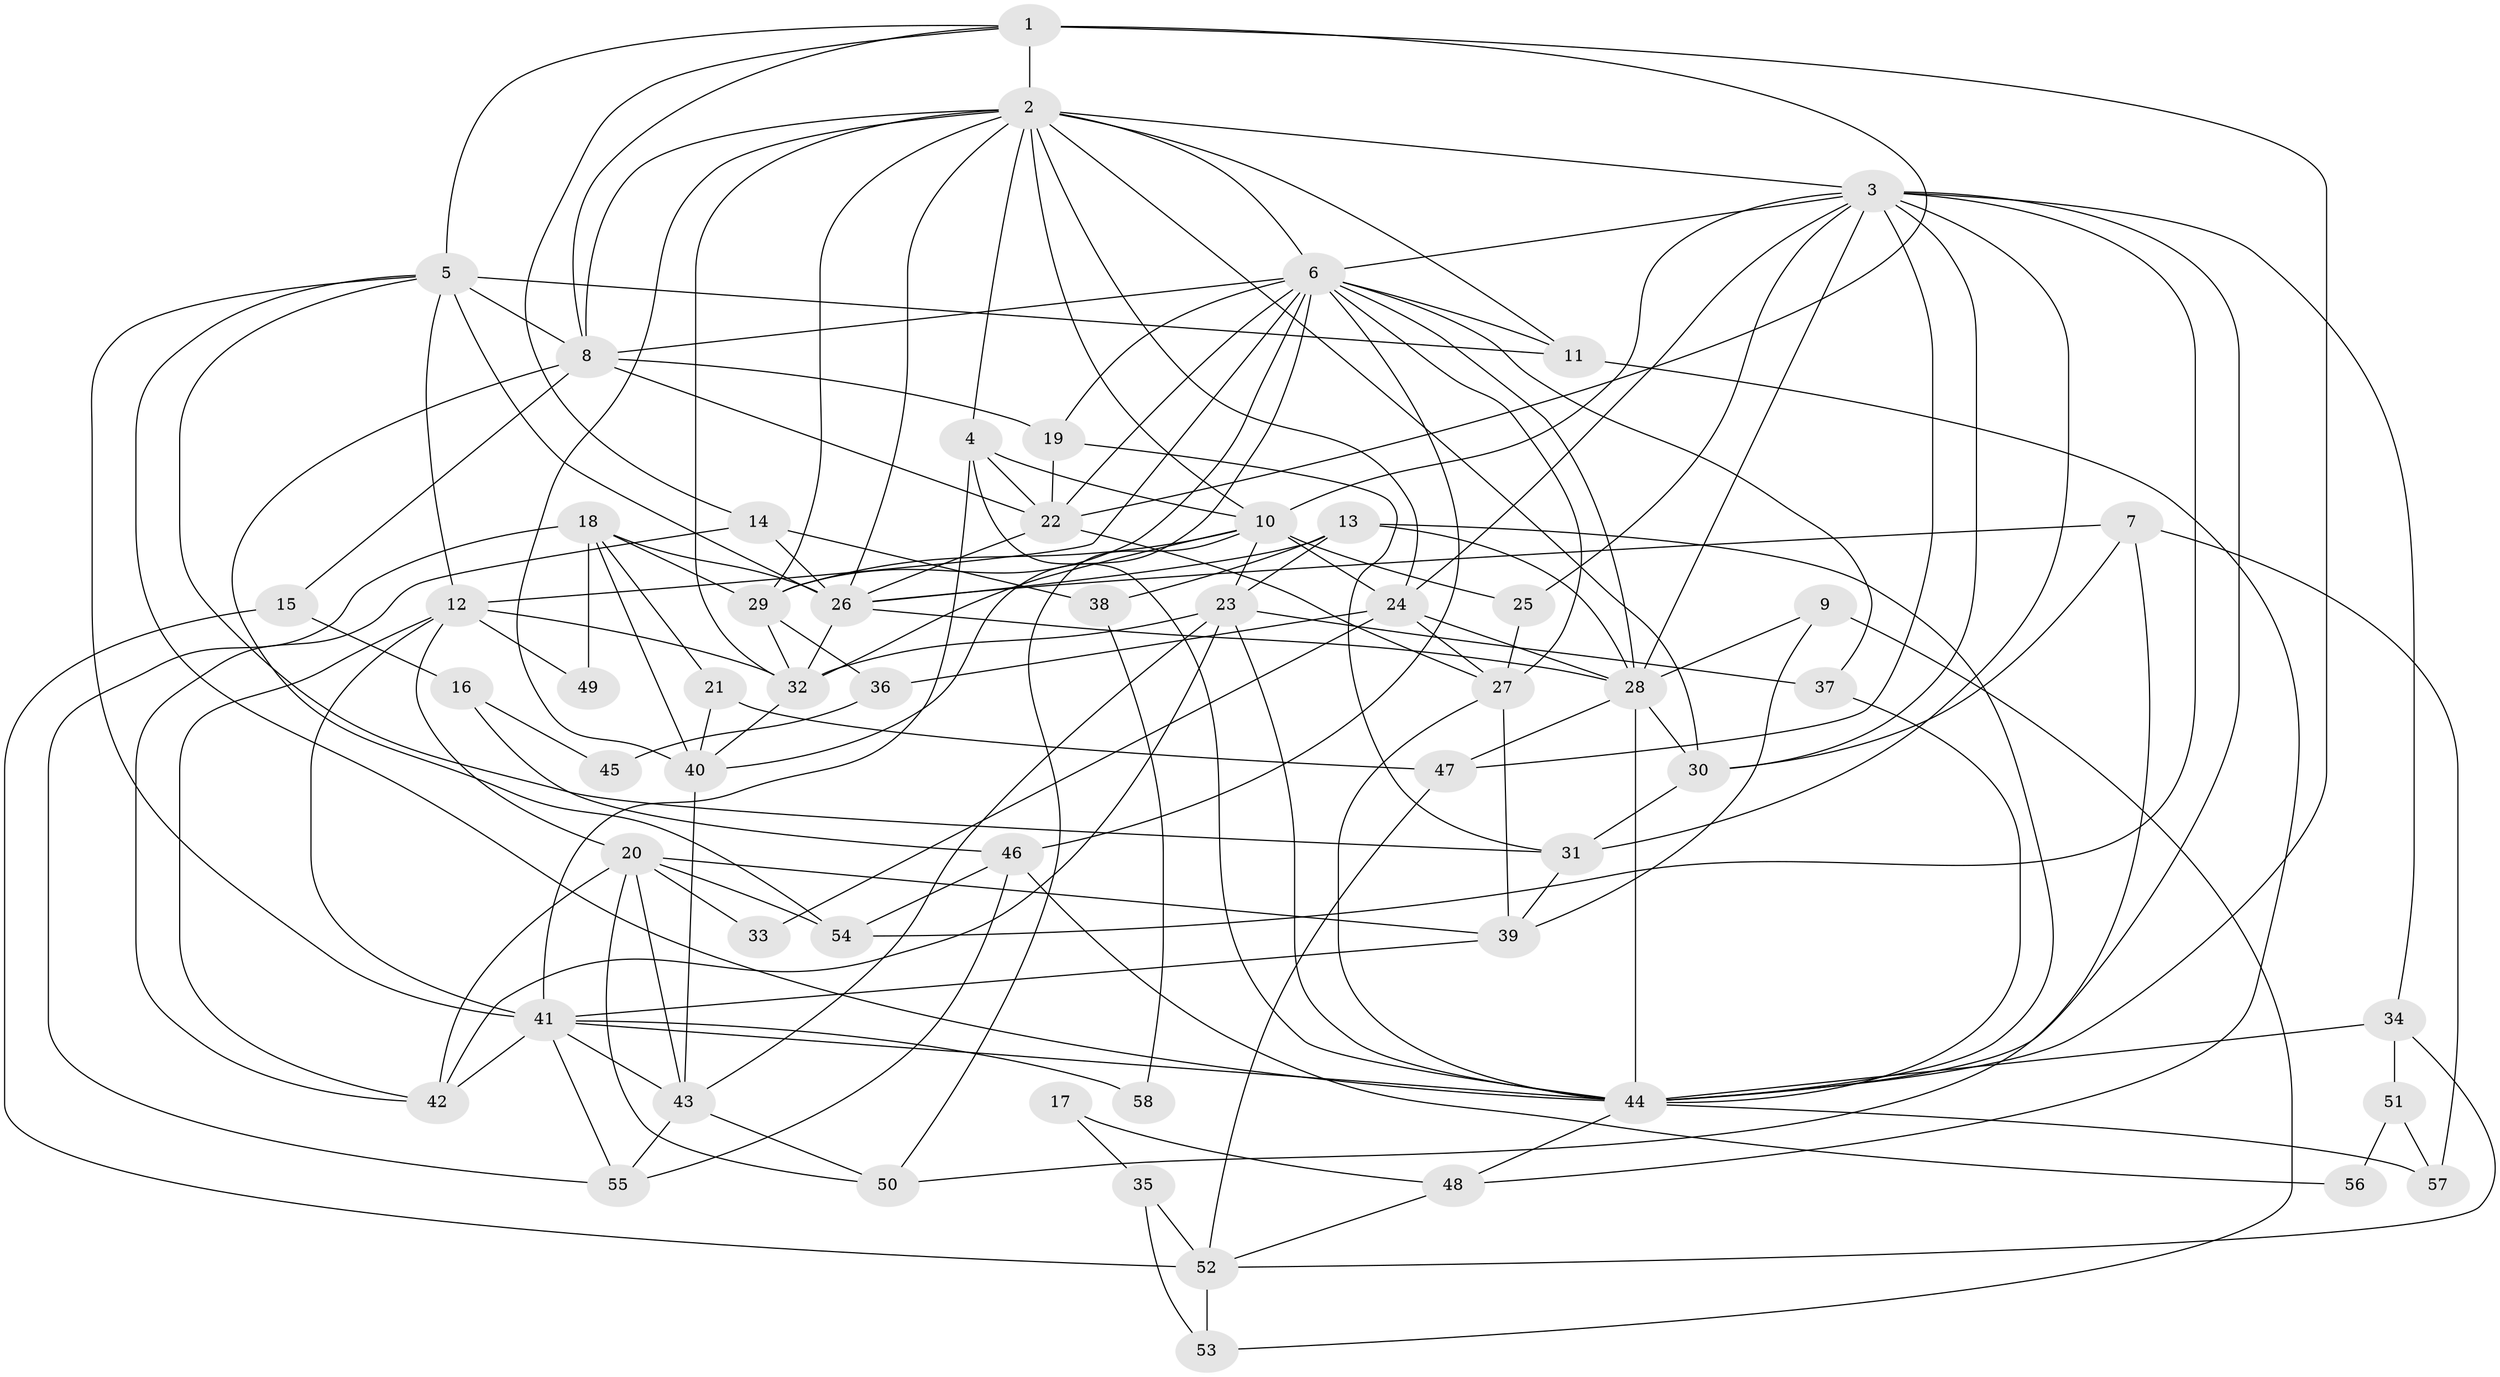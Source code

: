 // original degree distribution, {4: 0.2956521739130435, 8: 0.017391304347826087, 3: 0.2608695652173913, 5: 0.19130434782608696, 2: 0.12173913043478261, 6: 0.09565217391304348, 7: 0.017391304347826087}
// Generated by graph-tools (version 1.1) at 2025/36/03/09/25 02:36:03]
// undirected, 58 vertices, 155 edges
graph export_dot {
graph [start="1"]
  node [color=gray90,style=filled];
  1;
  2;
  3;
  4;
  5;
  6;
  7;
  8;
  9;
  10;
  11;
  12;
  13;
  14;
  15;
  16;
  17;
  18;
  19;
  20;
  21;
  22;
  23;
  24;
  25;
  26;
  27;
  28;
  29;
  30;
  31;
  32;
  33;
  34;
  35;
  36;
  37;
  38;
  39;
  40;
  41;
  42;
  43;
  44;
  45;
  46;
  47;
  48;
  49;
  50;
  51;
  52;
  53;
  54;
  55;
  56;
  57;
  58;
  1 -- 2 [weight=2.0];
  1 -- 5 [weight=1.0];
  1 -- 8 [weight=1.0];
  1 -- 14 [weight=1.0];
  1 -- 22 [weight=1.0];
  1 -- 44 [weight=1.0];
  2 -- 3 [weight=1.0];
  2 -- 4 [weight=1.0];
  2 -- 6 [weight=3.0];
  2 -- 8 [weight=1.0];
  2 -- 10 [weight=2.0];
  2 -- 11 [weight=1.0];
  2 -- 24 [weight=1.0];
  2 -- 26 [weight=1.0];
  2 -- 29 [weight=1.0];
  2 -- 30 [weight=1.0];
  2 -- 32 [weight=1.0];
  2 -- 40 [weight=2.0];
  3 -- 6 [weight=1.0];
  3 -- 10 [weight=1.0];
  3 -- 24 [weight=1.0];
  3 -- 25 [weight=1.0];
  3 -- 28 [weight=1.0];
  3 -- 30 [weight=1.0];
  3 -- 31 [weight=1.0];
  3 -- 34 [weight=1.0];
  3 -- 44 [weight=1.0];
  3 -- 47 [weight=1.0];
  3 -- 54 [weight=1.0];
  4 -- 10 [weight=1.0];
  4 -- 22 [weight=1.0];
  4 -- 41 [weight=1.0];
  4 -- 44 [weight=1.0];
  5 -- 8 [weight=3.0];
  5 -- 11 [weight=1.0];
  5 -- 12 [weight=1.0];
  5 -- 26 [weight=1.0];
  5 -- 31 [weight=1.0];
  5 -- 41 [weight=2.0];
  5 -- 44 [weight=1.0];
  6 -- 8 [weight=3.0];
  6 -- 11 [weight=3.0];
  6 -- 12 [weight=1.0];
  6 -- 19 [weight=1.0];
  6 -- 22 [weight=1.0];
  6 -- 27 [weight=1.0];
  6 -- 28 [weight=1.0];
  6 -- 29 [weight=1.0];
  6 -- 37 [weight=2.0];
  6 -- 40 [weight=1.0];
  6 -- 46 [weight=1.0];
  7 -- 26 [weight=1.0];
  7 -- 30 [weight=1.0];
  7 -- 50 [weight=1.0];
  7 -- 57 [weight=1.0];
  8 -- 15 [weight=1.0];
  8 -- 19 [weight=1.0];
  8 -- 22 [weight=1.0];
  8 -- 54 [weight=1.0];
  9 -- 28 [weight=1.0];
  9 -- 39 [weight=1.0];
  9 -- 53 [weight=1.0];
  10 -- 23 [weight=1.0];
  10 -- 24 [weight=1.0];
  10 -- 25 [weight=1.0];
  10 -- 29 [weight=1.0];
  10 -- 32 [weight=1.0];
  10 -- 50 [weight=1.0];
  11 -- 48 [weight=1.0];
  12 -- 20 [weight=1.0];
  12 -- 32 [weight=1.0];
  12 -- 41 [weight=3.0];
  12 -- 42 [weight=1.0];
  12 -- 49 [weight=1.0];
  13 -- 23 [weight=1.0];
  13 -- 26 [weight=1.0];
  13 -- 28 [weight=1.0];
  13 -- 38 [weight=1.0];
  13 -- 44 [weight=1.0];
  14 -- 26 [weight=1.0];
  14 -- 38 [weight=1.0];
  14 -- 42 [weight=1.0];
  15 -- 16 [weight=1.0];
  15 -- 52 [weight=1.0];
  16 -- 45 [weight=1.0];
  16 -- 46 [weight=1.0];
  17 -- 35 [weight=1.0];
  17 -- 48 [weight=1.0];
  18 -- 21 [weight=1.0];
  18 -- 26 [weight=1.0];
  18 -- 29 [weight=1.0];
  18 -- 40 [weight=1.0];
  18 -- 49 [weight=1.0];
  18 -- 55 [weight=1.0];
  19 -- 22 [weight=1.0];
  19 -- 31 [weight=1.0];
  20 -- 33 [weight=1.0];
  20 -- 39 [weight=1.0];
  20 -- 42 [weight=1.0];
  20 -- 43 [weight=1.0];
  20 -- 50 [weight=1.0];
  20 -- 54 [weight=1.0];
  21 -- 40 [weight=1.0];
  21 -- 47 [weight=1.0];
  22 -- 26 [weight=1.0];
  22 -- 27 [weight=1.0];
  23 -- 32 [weight=1.0];
  23 -- 37 [weight=1.0];
  23 -- 42 [weight=1.0];
  23 -- 43 [weight=1.0];
  23 -- 44 [weight=1.0];
  24 -- 27 [weight=1.0];
  24 -- 28 [weight=1.0];
  24 -- 33 [weight=1.0];
  24 -- 36 [weight=1.0];
  25 -- 27 [weight=1.0];
  26 -- 28 [weight=2.0];
  26 -- 32 [weight=1.0];
  27 -- 39 [weight=1.0];
  27 -- 44 [weight=1.0];
  28 -- 30 [weight=1.0];
  28 -- 44 [weight=2.0];
  28 -- 47 [weight=1.0];
  29 -- 32 [weight=1.0];
  29 -- 36 [weight=1.0];
  30 -- 31 [weight=1.0];
  31 -- 39 [weight=1.0];
  32 -- 40 [weight=1.0];
  34 -- 44 [weight=1.0];
  34 -- 51 [weight=1.0];
  34 -- 52 [weight=1.0];
  35 -- 52 [weight=1.0];
  35 -- 53 [weight=1.0];
  36 -- 45 [weight=1.0];
  37 -- 44 [weight=1.0];
  38 -- 58 [weight=1.0];
  39 -- 41 [weight=1.0];
  40 -- 43 [weight=1.0];
  41 -- 42 [weight=1.0];
  41 -- 43 [weight=1.0];
  41 -- 44 [weight=1.0];
  41 -- 55 [weight=1.0];
  41 -- 58 [weight=1.0];
  43 -- 50 [weight=1.0];
  43 -- 55 [weight=1.0];
  44 -- 48 [weight=1.0];
  44 -- 57 [weight=1.0];
  46 -- 54 [weight=1.0];
  46 -- 55 [weight=1.0];
  46 -- 56 [weight=1.0];
  47 -- 52 [weight=1.0];
  48 -- 52 [weight=1.0];
  51 -- 56 [weight=1.0];
  51 -- 57 [weight=1.0];
  52 -- 53 [weight=1.0];
}

